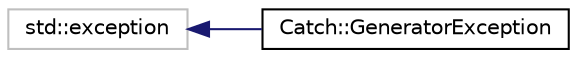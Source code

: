 digraph "Graphical Class Hierarchy"
{
 // LATEX_PDF_SIZE
  edge [fontname="Helvetica",fontsize="10",labelfontname="Helvetica",labelfontsize="10"];
  node [fontname="Helvetica",fontsize="10",shape=record];
  rankdir="LR";
  Node0 [label="std::exception",height=0.2,width=0.4,color="grey75", fillcolor="white", style="filled",tooltip=" "];
  Node0 -> Node1 [dir="back",color="midnightblue",fontsize="10",style="solid",fontname="Helvetica"];
  Node1 [label="Catch::GeneratorException",height=0.2,width=0.4,color="black", fillcolor="white", style="filled",URL="$classCatch_1_1GeneratorException.html",tooltip=" "];
}
